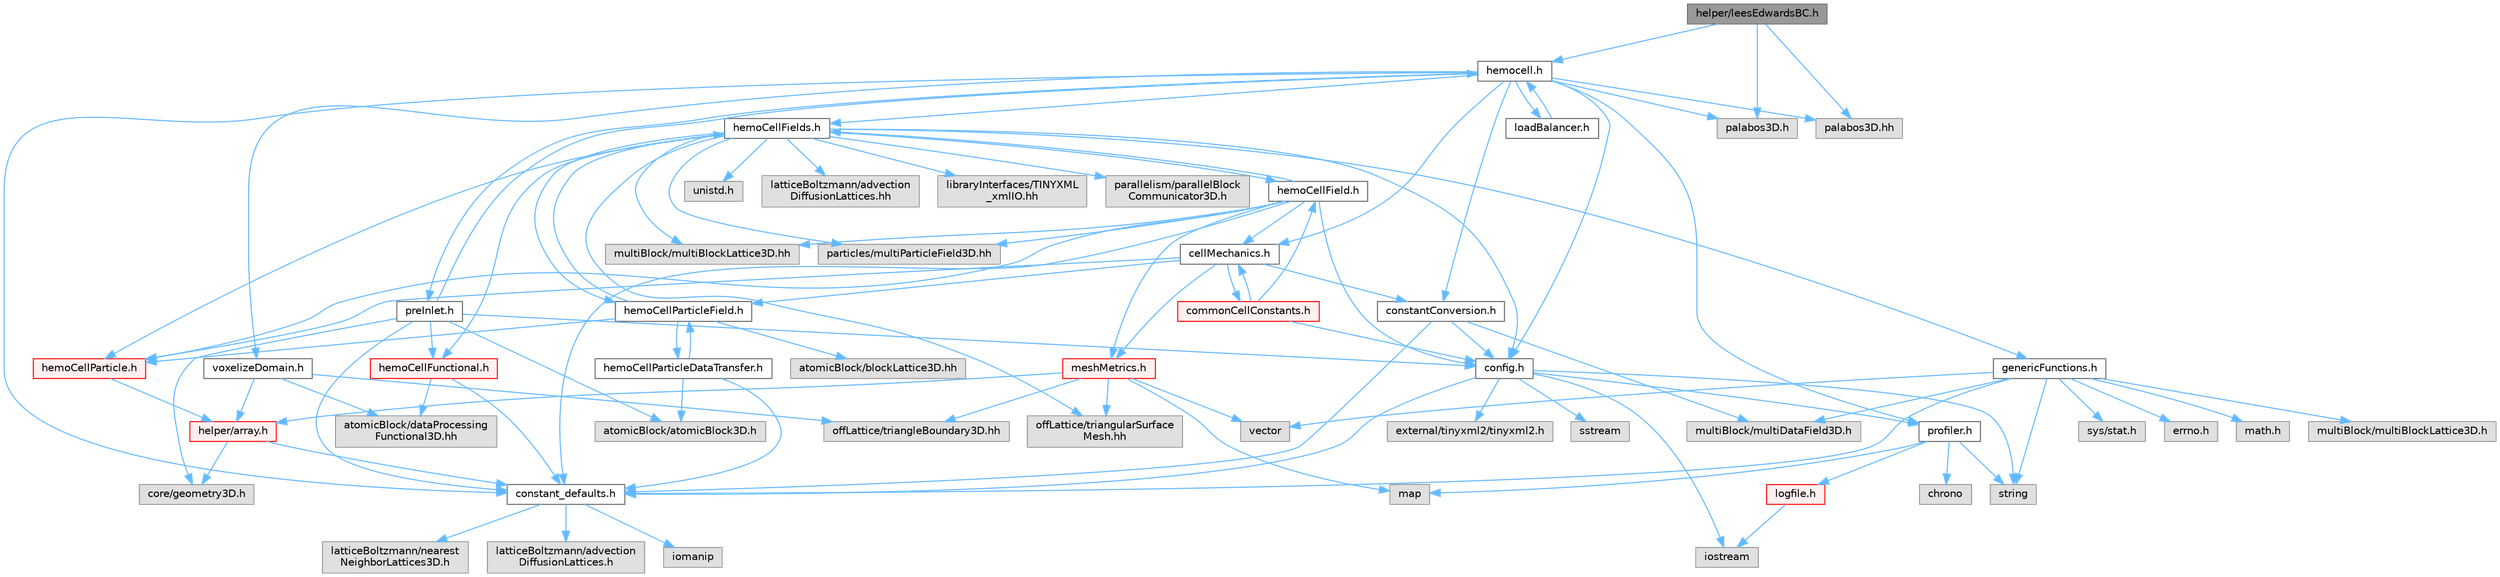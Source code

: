 digraph "helper/leesEdwardsBC.h"
{
 // LATEX_PDF_SIZE
  bgcolor="transparent";
  edge [fontname=Helvetica,fontsize=10,labelfontname=Helvetica,labelfontsize=10];
  node [fontname=Helvetica,fontsize=10,shape=box,height=0.2,width=0.4];
  Node1 [id="Node000001",label="helper/leesEdwardsBC.h",height=0.2,width=0.4,color="gray40", fillcolor="grey60", style="filled", fontcolor="black",tooltip=" "];
  Node1 -> Node2 [id="edge1_Node000001_Node000002",color="steelblue1",style="solid",tooltip=" "];
  Node2 [id="Node000002",label="hemocell.h",height=0.2,width=0.4,color="grey40", fillcolor="white", style="filled",URL="$hemocell_8h.html",tooltip=" "];
  Node2 -> Node3 [id="edge2_Node000002_Node000003",color="steelblue1",style="solid",tooltip=" "];
  Node3 [id="Node000003",label="constant_defaults.h",height=0.2,width=0.4,color="grey40", fillcolor="white", style="filled",URL="$constant__defaults_8h.html",tooltip=" "];
  Node3 -> Node4 [id="edge3_Node000003_Node000004",color="steelblue1",style="solid",tooltip=" "];
  Node4 [id="Node000004",label="iomanip",height=0.2,width=0.4,color="grey60", fillcolor="#E0E0E0", style="filled",tooltip=" "];
  Node3 -> Node5 [id="edge4_Node000003_Node000005",color="steelblue1",style="solid",tooltip=" "];
  Node5 [id="Node000005",label="latticeBoltzmann/nearest\lNeighborLattices3D.h",height=0.2,width=0.4,color="grey60", fillcolor="#E0E0E0", style="filled",tooltip=" "];
  Node3 -> Node6 [id="edge5_Node000003_Node000006",color="steelblue1",style="solid",tooltip=" "];
  Node6 [id="Node000006",label="latticeBoltzmann/advection\lDiffusionLattices.h",height=0.2,width=0.4,color="grey60", fillcolor="#E0E0E0", style="filled",tooltip=" "];
  Node2 -> Node7 [id="edge6_Node000002_Node000007",color="steelblue1",style="solid",tooltip=" "];
  Node7 [id="Node000007",label="config.h",height=0.2,width=0.4,color="grey40", fillcolor="white", style="filled",URL="$config_8h.html",tooltip=" "];
  Node7 -> Node8 [id="edge7_Node000007_Node000008",color="steelblue1",style="solid",tooltip=" "];
  Node8 [id="Node000008",label="profiler.h",height=0.2,width=0.4,color="grey40", fillcolor="white", style="filled",URL="$profiler_8h.html",tooltip=" "];
  Node8 -> Node9 [id="edge8_Node000008_Node000009",color="steelblue1",style="solid",tooltip=" "];
  Node9 [id="Node000009",label="chrono",height=0.2,width=0.4,color="grey60", fillcolor="#E0E0E0", style="filled",tooltip=" "];
  Node8 -> Node10 [id="edge9_Node000008_Node000010",color="steelblue1",style="solid",tooltip=" "];
  Node10 [id="Node000010",label="string",height=0.2,width=0.4,color="grey60", fillcolor="#E0E0E0", style="filled",tooltip=" "];
  Node8 -> Node11 [id="edge10_Node000008_Node000011",color="steelblue1",style="solid",tooltip=" "];
  Node11 [id="Node000011",label="map",height=0.2,width=0.4,color="grey60", fillcolor="#E0E0E0", style="filled",tooltip=" "];
  Node8 -> Node12 [id="edge11_Node000008_Node000012",color="steelblue1",style="solid",tooltip=" "];
  Node12 [id="Node000012",label="logfile.h",height=0.2,width=0.4,color="red", fillcolor="#FFF0F0", style="filled",URL="$logfile_8h.html",tooltip=" "];
  Node12 -> Node14 [id="edge12_Node000012_Node000014",color="steelblue1",style="solid",tooltip=" "];
  Node14 [id="Node000014",label="iostream",height=0.2,width=0.4,color="grey60", fillcolor="#E0E0E0", style="filled",tooltip=" "];
  Node7 -> Node15 [id="edge13_Node000007_Node000015",color="steelblue1",style="solid",tooltip=" "];
  Node15 [id="Node000015",label="external/tinyxml2/tinyxml2.h",height=0.2,width=0.4,color="grey60", fillcolor="#E0E0E0", style="filled",tooltip=" "];
  Node7 -> Node3 [id="edge14_Node000007_Node000003",color="steelblue1",style="solid",tooltip=" "];
  Node7 -> Node10 [id="edge15_Node000007_Node000010",color="steelblue1",style="solid",tooltip=" "];
  Node7 -> Node14 [id="edge16_Node000007_Node000014",color="steelblue1",style="solid",tooltip=" "];
  Node7 -> Node16 [id="edge17_Node000007_Node000016",color="steelblue1",style="solid",tooltip=" "];
  Node16 [id="Node000016",label="sstream",height=0.2,width=0.4,color="grey60", fillcolor="#E0E0E0", style="filled",tooltip=" "];
  Node2 -> Node17 [id="edge18_Node000002_Node000017",color="steelblue1",style="solid",tooltip=" "];
  Node17 [id="Node000017",label="hemoCellFields.h",height=0.2,width=0.4,color="grey40", fillcolor="white", style="filled",URL="$hemoCellFields_8h.html",tooltip=" "];
  Node17 -> Node18 [id="edge19_Node000017_Node000018",color="steelblue1",style="solid",tooltip=" "];
  Node18 [id="Node000018",label="hemoCellParticleField.h",height=0.2,width=0.4,color="grey40", fillcolor="white", style="filled",URL="$hemoCellParticleField_8h.html",tooltip=" "];
  Node18 -> Node17 [id="edge20_Node000018_Node000017",color="steelblue1",style="solid",tooltip=" "];
  Node18 -> Node19 [id="edge21_Node000018_Node000019",color="steelblue1",style="solid",tooltip=" "];
  Node19 [id="Node000019",label="hemoCellParticleDataTransfer.h",height=0.2,width=0.4,color="grey40", fillcolor="white", style="filled",URL="$hemoCellParticleDataTransfer_8h.html",tooltip=" "];
  Node19 -> Node20 [id="edge22_Node000019_Node000020",color="steelblue1",style="solid",tooltip=" "];
  Node20 [id="Node000020",label="atomicBlock/atomicBlock3D.h",height=0.2,width=0.4,color="grey60", fillcolor="#E0E0E0", style="filled",tooltip=" "];
  Node19 -> Node18 [id="edge23_Node000019_Node000018",color="steelblue1",style="solid",tooltip=" "];
  Node19 -> Node3 [id="edge24_Node000019_Node000003",color="steelblue1",style="solid",tooltip=" "];
  Node18 -> Node21 [id="edge25_Node000018_Node000021",color="steelblue1",style="solid",tooltip=" "];
  Node21 [id="Node000021",label="hemoCellParticle.h",height=0.2,width=0.4,color="red", fillcolor="#FFF0F0", style="filled",URL="$hemoCellParticle_8h.html",tooltip=" "];
  Node21 -> Node22 [id="edge26_Node000021_Node000022",color="steelblue1",style="solid",tooltip=" "];
  Node22 [id="Node000022",label="helper/array.h",height=0.2,width=0.4,color="red", fillcolor="#FFF0F0", style="filled",URL="$array_8h.html",tooltip=" "];
  Node22 -> Node3 [id="edge27_Node000022_Node000003",color="steelblue1",style="solid",tooltip=" "];
  Node22 -> Node26 [id="edge28_Node000022_Node000026",color="steelblue1",style="solid",tooltip=" "];
  Node26 [id="Node000026",label="core/geometry3D.h",height=0.2,width=0.4,color="grey60", fillcolor="#E0E0E0", style="filled",tooltip=" "];
  Node18 -> Node29 [id="edge29_Node000018_Node000029",color="steelblue1",style="solid",tooltip=" "];
  Node29 [id="Node000029",label="atomicBlock/blockLattice3D.hh",height=0.2,width=0.4,color="grey60", fillcolor="#E0E0E0", style="filled",tooltip=" "];
  Node17 -> Node30 [id="edge30_Node000017_Node000030",color="steelblue1",style="solid",tooltip=" "];
  Node30 [id="Node000030",label="genericFunctions.h",height=0.2,width=0.4,color="grey40", fillcolor="white", style="filled",URL="$genericFunctions_8h.html",tooltip=" "];
  Node30 -> Node31 [id="edge31_Node000030_Node000031",color="steelblue1",style="solid",tooltip=" "];
  Node31 [id="Node000031",label="sys/stat.h",height=0.2,width=0.4,color="grey60", fillcolor="#E0E0E0", style="filled",tooltip=" "];
  Node30 -> Node32 [id="edge32_Node000030_Node000032",color="steelblue1",style="solid",tooltip=" "];
  Node32 [id="Node000032",label="vector",height=0.2,width=0.4,color="grey60", fillcolor="#E0E0E0", style="filled",tooltip=" "];
  Node30 -> Node10 [id="edge33_Node000030_Node000010",color="steelblue1",style="solid",tooltip=" "];
  Node30 -> Node33 [id="edge34_Node000030_Node000033",color="steelblue1",style="solid",tooltip=" "];
  Node33 [id="Node000033",label="errno.h",height=0.2,width=0.4,color="grey60", fillcolor="#E0E0E0", style="filled",tooltip=" "];
  Node30 -> Node34 [id="edge35_Node000030_Node000034",color="steelblue1",style="solid",tooltip=" "];
  Node34 [id="Node000034",label="math.h",height=0.2,width=0.4,color="grey60", fillcolor="#E0E0E0", style="filled",tooltip=" "];
  Node30 -> Node35 [id="edge36_Node000030_Node000035",color="steelblue1",style="solid",tooltip=" "];
  Node35 [id="Node000035",label="multiBlock/multiBlockLattice3D.h",height=0.2,width=0.4,color="grey60", fillcolor="#E0E0E0", style="filled",tooltip=" "];
  Node30 -> Node36 [id="edge37_Node000030_Node000036",color="steelblue1",style="solid",tooltip=" "];
  Node36 [id="Node000036",label="multiBlock/multiDataField3D.h",height=0.2,width=0.4,color="grey60", fillcolor="#E0E0E0", style="filled",tooltip=" "];
  Node30 -> Node3 [id="edge38_Node000030_Node000003",color="steelblue1",style="solid",tooltip=" "];
  Node17 -> Node37 [id="edge39_Node000017_Node000037",color="steelblue1",style="solid",tooltip=" "];
  Node37 [id="Node000037",label="hemoCellFunctional.h",height=0.2,width=0.4,color="red", fillcolor="#FFF0F0", style="filled",URL="$hemoCellFunctional_8h.html",tooltip=" "];
  Node37 -> Node3 [id="edge40_Node000037_Node000003",color="steelblue1",style="solid",tooltip=" "];
  Node37 -> Node39 [id="edge41_Node000037_Node000039",color="steelblue1",style="solid",tooltip=" "];
  Node39 [id="Node000039",label="atomicBlock/dataProcessing\lFunctional3D.hh",height=0.2,width=0.4,color="grey60", fillcolor="#E0E0E0", style="filled",tooltip=" "];
  Node17 -> Node42 [id="edge42_Node000017_Node000042",color="steelblue1",style="solid",tooltip=" "];
  Node42 [id="Node000042",label="hemoCellField.h",height=0.2,width=0.4,color="grey40", fillcolor="white", style="filled",URL="$hemoCellField_8h.html",tooltip=" "];
  Node42 -> Node7 [id="edge43_Node000042_Node000007",color="steelblue1",style="solid",tooltip=" "];
  Node42 -> Node3 [id="edge44_Node000042_Node000003",color="steelblue1",style="solid",tooltip=" "];
  Node42 -> Node43 [id="edge45_Node000042_Node000043",color="steelblue1",style="solid",tooltip=" "];
  Node43 [id="Node000043",label="cellMechanics.h",height=0.2,width=0.4,color="grey40", fillcolor="white", style="filled",URL="$cellMechanics_8h.html",tooltip=" "];
  Node43 -> Node18 [id="edge46_Node000043_Node000018",color="steelblue1",style="solid",tooltip=" "];
  Node43 -> Node21 [id="edge47_Node000043_Node000021",color="steelblue1",style="solid",tooltip=" "];
  Node43 -> Node44 [id="edge48_Node000043_Node000044",color="steelblue1",style="solid",tooltip=" "];
  Node44 [id="Node000044",label="commonCellConstants.h",height=0.2,width=0.4,color="red", fillcolor="#FFF0F0", style="filled",URL="$commonCellConstants_8h.html",tooltip=" "];
  Node44 -> Node43 [id="edge49_Node000044_Node000043",color="steelblue1",style="solid",tooltip=" "];
  Node44 -> Node7 [id="edge50_Node000044_Node000007",color="steelblue1",style="solid",tooltip=" "];
  Node44 -> Node42 [id="edge51_Node000044_Node000042",color="steelblue1",style="solid",tooltip=" "];
  Node43 -> Node46 [id="edge52_Node000043_Node000046",color="steelblue1",style="solid",tooltip=" "];
  Node46 [id="Node000046",label="meshMetrics.h",height=0.2,width=0.4,color="red", fillcolor="#FFF0F0", style="filled",URL="$meshMetrics_8h.html",tooltip=" "];
  Node46 -> Node11 [id="edge53_Node000046_Node000011",color="steelblue1",style="solid",tooltip=" "];
  Node46 -> Node32 [id="edge54_Node000046_Node000032",color="steelblue1",style="solid",tooltip=" "];
  Node46 -> Node47 [id="edge55_Node000046_Node000047",color="steelblue1",style="solid",tooltip=" "];
  Node47 [id="Node000047",label="offLattice/triangularSurface\lMesh.hh",height=0.2,width=0.4,color="grey60", fillcolor="#E0E0E0", style="filled",tooltip=" "];
  Node46 -> Node48 [id="edge56_Node000046_Node000048",color="steelblue1",style="solid",tooltip=" "];
  Node48 [id="Node000048",label="offLattice/triangleBoundary3D.hh",height=0.2,width=0.4,color="grey60", fillcolor="#E0E0E0", style="filled",tooltip=" "];
  Node46 -> Node22 [id="edge57_Node000046_Node000022",color="steelblue1",style="solid",tooltip=" "];
  Node43 -> Node50 [id="edge58_Node000043_Node000050",color="steelblue1",style="solid",tooltip=" "];
  Node50 [id="Node000050",label="constantConversion.h",height=0.2,width=0.4,color="grey40", fillcolor="white", style="filled",URL="$constantConversion_8h.html",tooltip=" "];
  Node50 -> Node7 [id="edge59_Node000050_Node000007",color="steelblue1",style="solid",tooltip=" "];
  Node50 -> Node3 [id="edge60_Node000050_Node000003",color="steelblue1",style="solid",tooltip=" "];
  Node50 -> Node36 [id="edge61_Node000050_Node000036",color="steelblue1",style="solid",tooltip=" "];
  Node42 -> Node46 [id="edge62_Node000042_Node000046",color="steelblue1",style="solid",tooltip=" "];
  Node42 -> Node17 [id="edge63_Node000042_Node000017",color="steelblue1",style="solid",tooltip=" "];
  Node42 -> Node21 [id="edge64_Node000042_Node000021",color="steelblue1",style="solid",tooltip=" "];
  Node42 -> Node51 [id="edge65_Node000042_Node000051",color="steelblue1",style="solid",tooltip=" "];
  Node51 [id="Node000051",label="multiBlock/multiBlockLattice3D.hh",height=0.2,width=0.4,color="grey60", fillcolor="#E0E0E0", style="filled",tooltip=" "];
  Node42 -> Node52 [id="edge66_Node000042_Node000052",color="steelblue1",style="solid",tooltip=" "];
  Node52 [id="Node000052",label="particles/multiParticleField3D.hh",height=0.2,width=0.4,color="grey60", fillcolor="#E0E0E0", style="filled",tooltip=" "];
  Node17 -> Node21 [id="edge67_Node000017_Node000021",color="steelblue1",style="solid",tooltip=" "];
  Node17 -> Node7 [id="edge68_Node000017_Node000007",color="steelblue1",style="solid",tooltip=" "];
  Node17 -> Node53 [id="edge69_Node000017_Node000053",color="steelblue1",style="solid",tooltip=" "];
  Node53 [id="Node000053",label="unistd.h",height=0.2,width=0.4,color="grey60", fillcolor="#E0E0E0", style="filled",tooltip=" "];
  Node17 -> Node54 [id="edge70_Node000017_Node000054",color="steelblue1",style="solid",tooltip=" "];
  Node54 [id="Node000054",label="latticeBoltzmann/advection\lDiffusionLattices.hh",height=0.2,width=0.4,color="grey60", fillcolor="#E0E0E0", style="filled",tooltip=" "];
  Node17 -> Node51 [id="edge71_Node000017_Node000051",color="steelblue1",style="solid",tooltip=" "];
  Node17 -> Node47 [id="edge72_Node000017_Node000047",color="steelblue1",style="solid",tooltip=" "];
  Node17 -> Node55 [id="edge73_Node000017_Node000055",color="steelblue1",style="solid",tooltip=" "];
  Node55 [id="Node000055",label="libraryInterfaces/TINYXML\l_xmlIO.hh",height=0.2,width=0.4,color="grey60", fillcolor="#E0E0E0", style="filled",tooltip=" "];
  Node17 -> Node52 [id="edge74_Node000017_Node000052",color="steelblue1",style="solid",tooltip=" "];
  Node17 -> Node56 [id="edge75_Node000017_Node000056",color="steelblue1",style="solid",tooltip=" "];
  Node56 [id="Node000056",label="parallelism/parallelBlock\lCommunicator3D.h",height=0.2,width=0.4,color="grey60", fillcolor="#E0E0E0", style="filled",tooltip=" "];
  Node2 -> Node57 [id="edge76_Node000002_Node000057",color="steelblue1",style="solid",tooltip=" "];
  Node57 [id="Node000057",label="loadBalancer.h",height=0.2,width=0.4,color="grey40", fillcolor="white", style="filled",URL="$loadBalancer_8h.html",tooltip=" "];
  Node57 -> Node2 [id="edge77_Node000057_Node000002",color="steelblue1",style="solid",tooltip=" "];
  Node2 -> Node8 [id="edge78_Node000002_Node000008",color="steelblue1",style="solid",tooltip=" "];
  Node2 -> Node43 [id="edge79_Node000002_Node000043",color="steelblue1",style="solid",tooltip=" "];
  Node2 -> Node50 [id="edge80_Node000002_Node000050",color="steelblue1",style="solid",tooltip=" "];
  Node2 -> Node58 [id="edge81_Node000002_Node000058",color="steelblue1",style="solid",tooltip=" "];
  Node58 [id="Node000058",label="preInlet.h",height=0.2,width=0.4,color="grey40", fillcolor="white", style="filled",URL="$preInlet_8h.html",tooltip=" "];
  Node58 -> Node3 [id="edge82_Node000058_Node000003",color="steelblue1",style="solid",tooltip=" "];
  Node58 -> Node37 [id="edge83_Node000058_Node000037",color="steelblue1",style="solid",tooltip=" "];
  Node58 -> Node26 [id="edge84_Node000058_Node000026",color="steelblue1",style="solid",tooltip=" "];
  Node58 -> Node20 [id="edge85_Node000058_Node000020",color="steelblue1",style="solid",tooltip=" "];
  Node58 -> Node7 [id="edge86_Node000058_Node000007",color="steelblue1",style="solid",tooltip=" "];
  Node58 -> Node2 [id="edge87_Node000058_Node000002",color="steelblue1",style="solid",tooltip=" "];
  Node2 -> Node59 [id="edge88_Node000002_Node000059",color="steelblue1",style="solid",tooltip=" "];
  Node59 [id="Node000059",label="voxelizeDomain.h",height=0.2,width=0.4,color="grey40", fillcolor="white", style="filled",URL="$voxelizeDomain_8h.html",tooltip=" "];
  Node59 -> Node39 [id="edge89_Node000059_Node000039",color="steelblue1",style="solid",tooltip=" "];
  Node59 -> Node48 [id="edge90_Node000059_Node000048",color="steelblue1",style="solid",tooltip=" "];
  Node59 -> Node22 [id="edge91_Node000059_Node000022",color="steelblue1",style="solid",tooltip=" "];
  Node2 -> Node60 [id="edge92_Node000002_Node000060",color="steelblue1",style="solid",tooltip=" "];
  Node60 [id="Node000060",label="palabos3D.h",height=0.2,width=0.4,color="grey60", fillcolor="#E0E0E0", style="filled",tooltip=" "];
  Node2 -> Node61 [id="edge93_Node000002_Node000061",color="steelblue1",style="solid",tooltip=" "];
  Node61 [id="Node000061",label="palabos3D.hh",height=0.2,width=0.4,color="grey60", fillcolor="#E0E0E0", style="filled",tooltip=" "];
  Node1 -> Node60 [id="edge94_Node000001_Node000060",color="steelblue1",style="solid",tooltip=" "];
  Node1 -> Node61 [id="edge95_Node000001_Node000061",color="steelblue1",style="solid",tooltip=" "];
}
